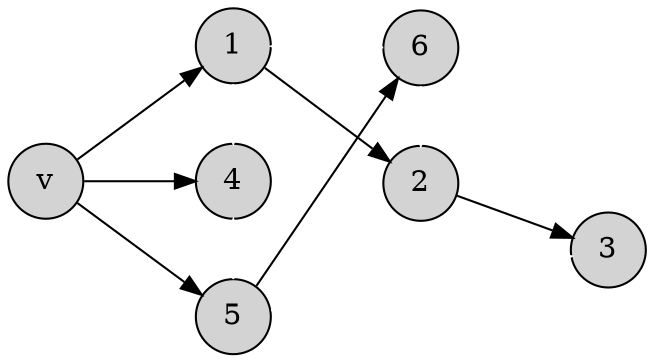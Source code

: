 digraph Vergleichsbaum1
	{
        margin="0";
        rankdir=LR;
        nodesep="0.4";
        ranksep="0.75";
        edge [arrowhead="normal"];
        node [shape=circle, style="filled", fillcolor=lightgrey];
        {rank=min; v [label="v"];};
        {rank=same; 1 [label="1"]; 2 [label="4"]; 3 [label="5"]};
        {rank=same; 4 [label="2"]; 5 [label="6"];};
        {rank=sink; 6 [label="3"];};
        
        v->1;
        v->2;
        v->3;
        1->2 [color="white"];
        2->3 [color="white", dir="back"];
        1->4;
        3->5;
        3->6 [color="white"];
        4->6;
        5->4 [color="white"];
        5->1 [color="white"];
	}
